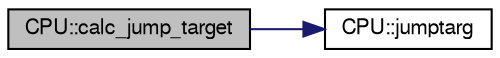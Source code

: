 digraph G
{
  edge [fontname="FreeSans",fontsize="10",labelfontname="FreeSans",labelfontsize="10"];
  node [fontname="FreeSans",fontsize="10",shape=record];
  rankdir=LR;
  Node1 [label="CPU::calc_jump_target",height=0.2,width=0.4,color="black", fillcolor="grey75", style="filled" fontcolor="black"];
  Node1 -> Node2 [color="midnightblue",fontsize="10",style="solid"];
  Node2 [label="CPU::jumptarg",height=0.2,width=0.4,color="black", fillcolor="white", style="filled",URL="$classCPU.html#a442c4dff6234e6c2476d19c0cdd8fdab"];
}
